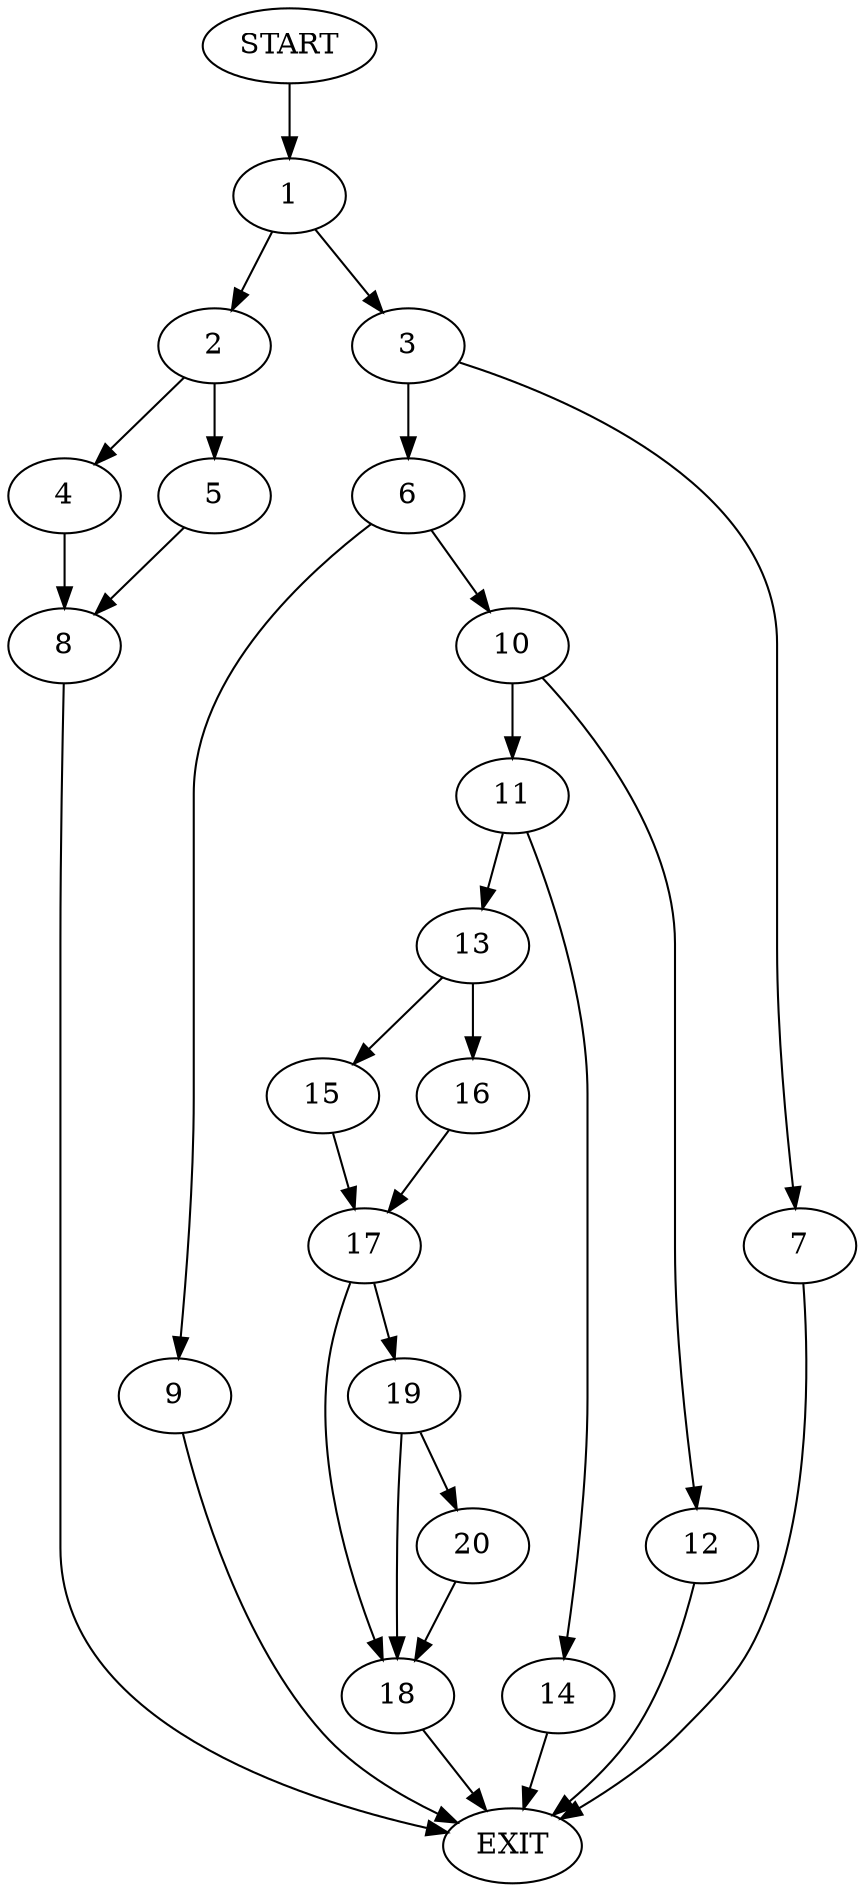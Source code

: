 digraph {
0 [label="START"]
21 [label="EXIT"]
0 -> 1
1 -> 2
1 -> 3
2 -> 4
2 -> 5
3 -> 6
3 -> 7
4 -> 8
5 -> 8
8 -> 21
7 -> 21
6 -> 9
6 -> 10
10 -> 11
10 -> 12
9 -> 21
11 -> 13
11 -> 14
12 -> 21
14 -> 21
13 -> 15
13 -> 16
15 -> 17
16 -> 17
17 -> 18
17 -> 19
18 -> 21
19 -> 20
19 -> 18
20 -> 18
}

